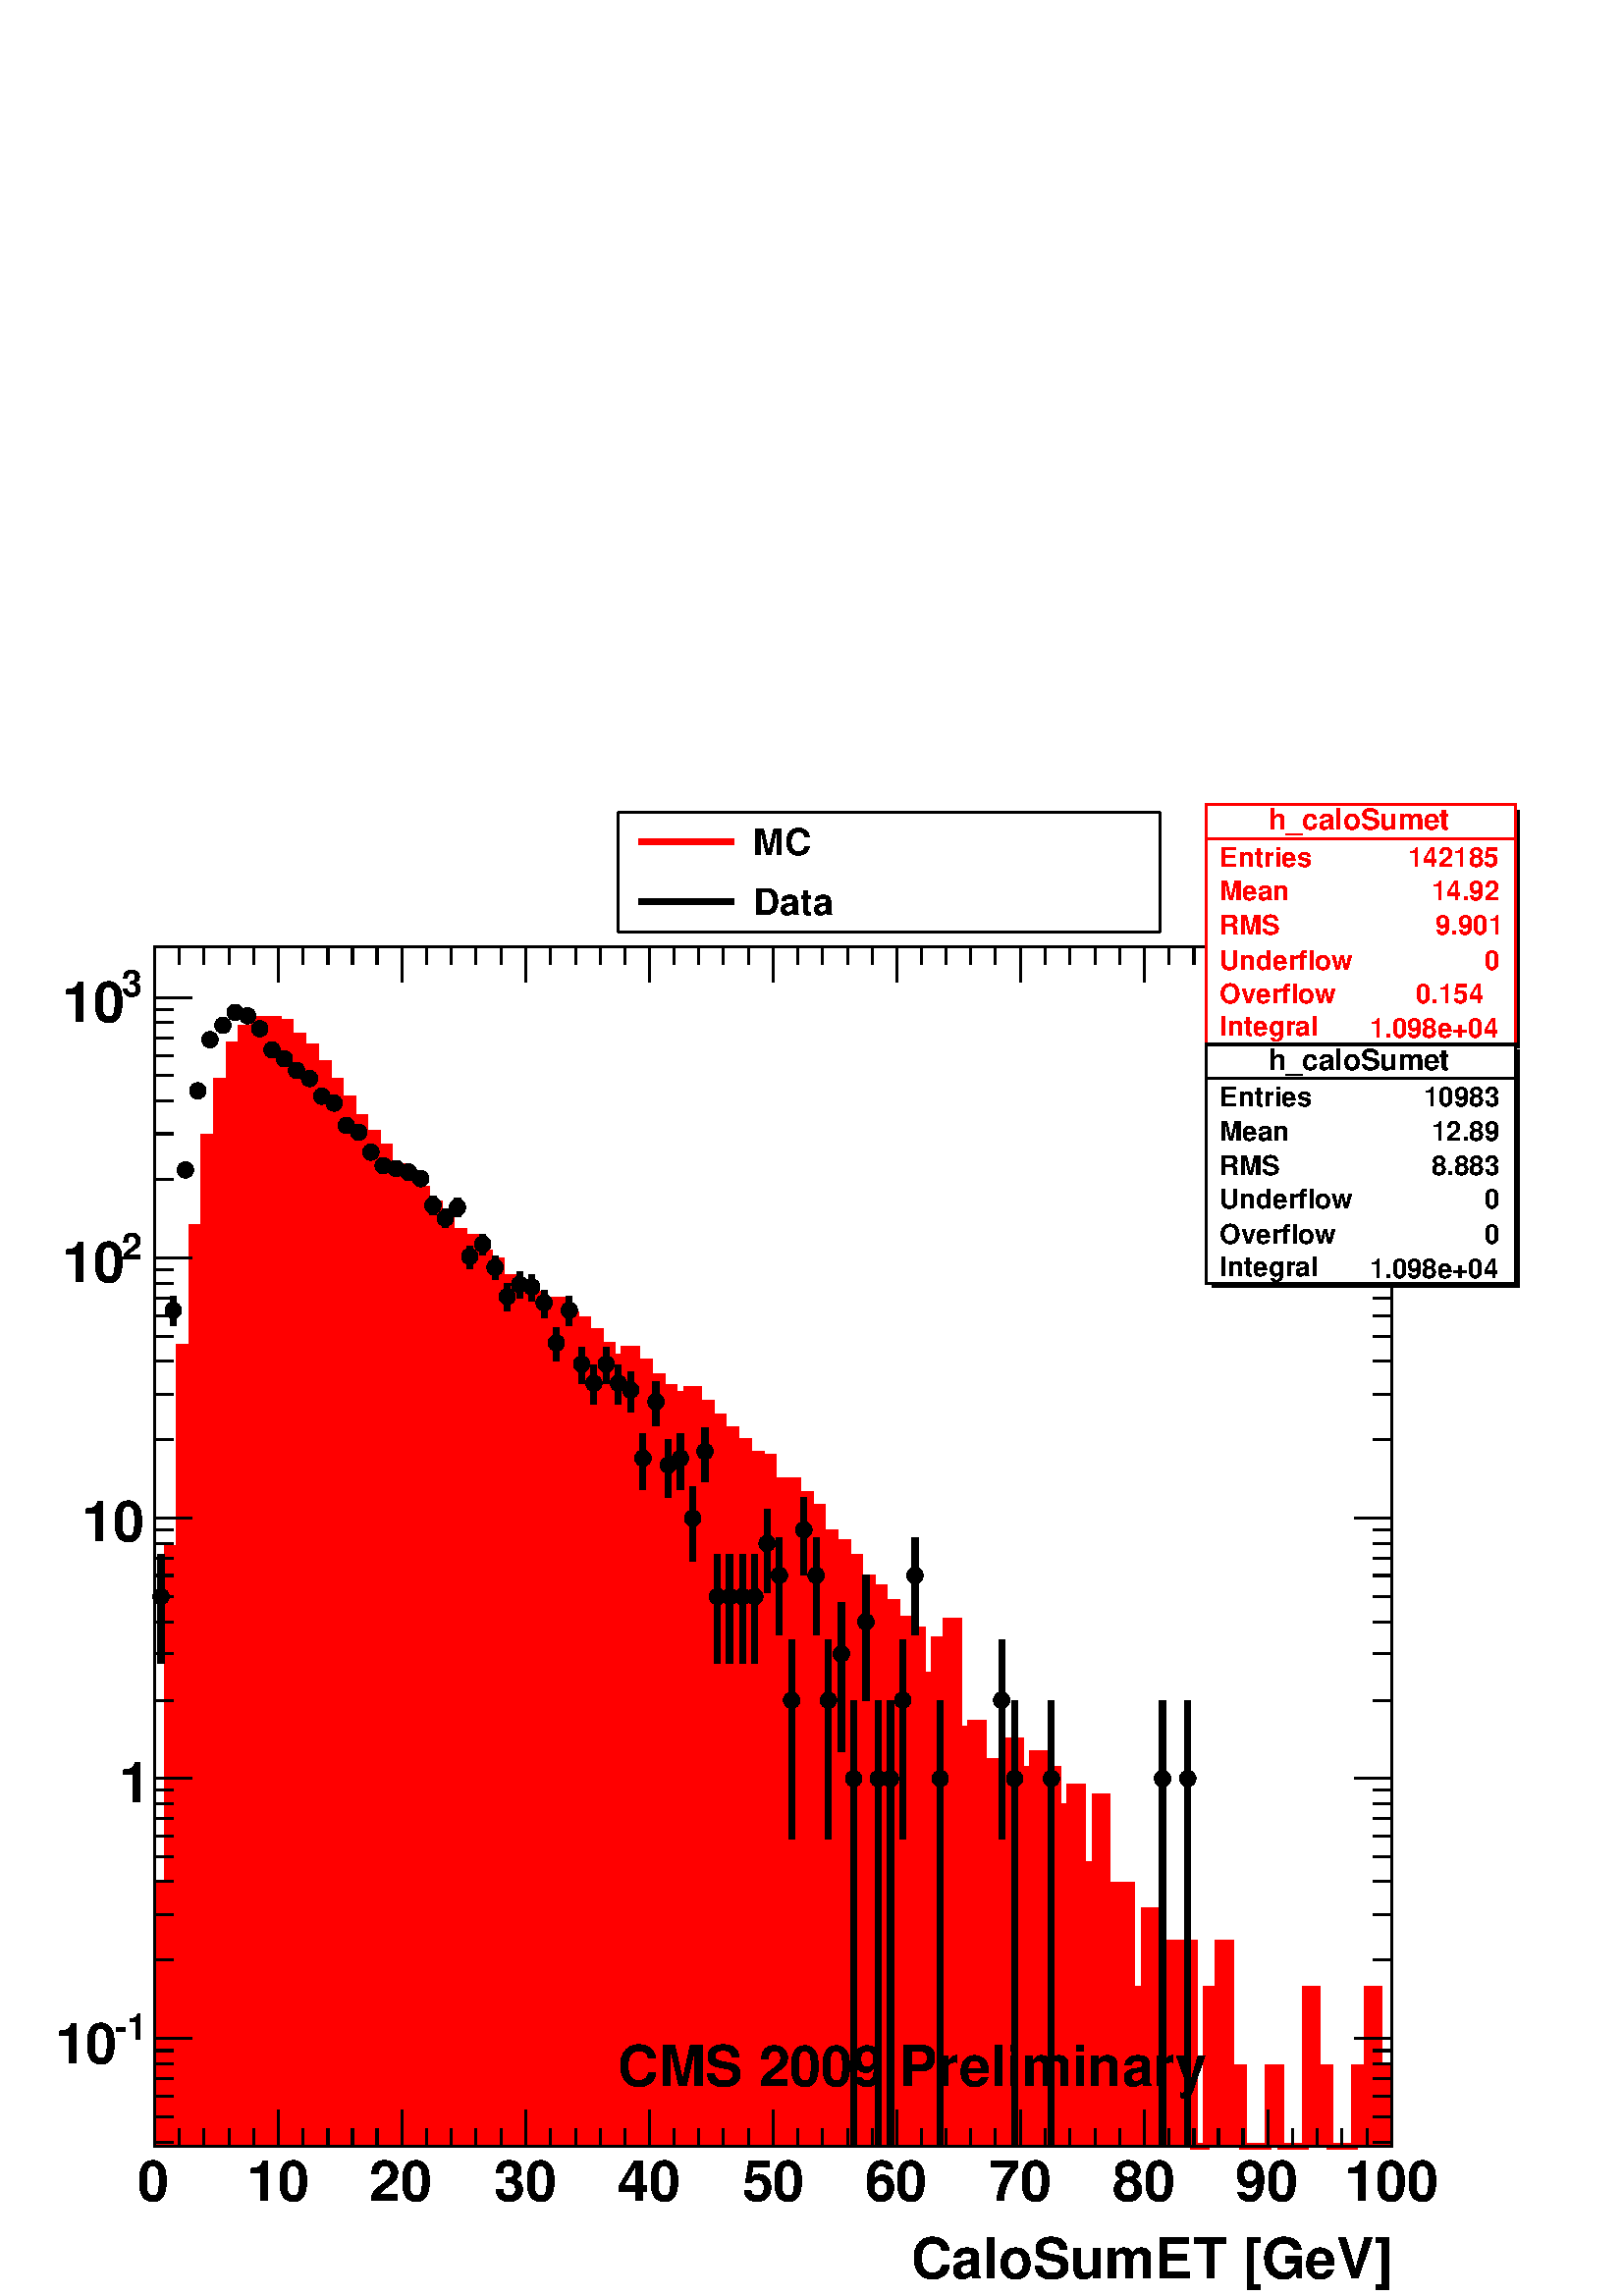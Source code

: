 %!PS-Adobe-2.0 EPSF-2.0
%%BoundingBox:  0 0 567 550
%%EndComments
%%BeginProlog
80 dict begin
/s {stroke} def /l {lineto} def /m {moveto} def /t {translate} def
/sw {stringwidth} def /r {rotate} def /rl {roll}  def /R {repeat} def
/d {rlineto} def /rm {rmoveto} def /gr {grestore} def /f {eofill} def
/c {setrgbcolor} def /black {0 setgray} def /sd {setdash} def
/cl {closepath} def /sf {scalefont setfont} def /lw {setlinewidth} def
/box {m dup 0 exch d exch 0 d 0 exch neg d cl} def
/NC{systemdict begin initclip end}def/C{NC box clip newpath}def
/bl {box s} def /bf {box f} def /Y { 0 exch d} def /X { 0 d} def 
/mp {newpath /y exch def /x exch def} def
/side {[w .77 mul w .23 mul] .385 w mul sd w 0 l currentpoint t -144 r} def
/mr {mp x y w2 0 360 arc} def /m24 {mr s} def /m20 {mr f} def
/mb {mp x y w2 add m w2 neg 0 d 0 w neg d w 0 d 0 w d cl} def
/mt {mp x y w2 add m w2 neg w neg d w 0 d cl} def
/m21 {mb f} def /m25 {mb s} def /m22 {mt f} def /m26{mt s} def
/m23 {mp x y w2 sub m w2 w d w neg 0 d cl f} def
/m27 {mp x y w2 add m w3 neg w2 neg d w3 w2 neg d w3 w2 d cl s} def
/m28 {mp x w2 sub y w2 sub w3 add m w3 0 d  0 w3 neg d w3 0 d 0 w3 d w3 0 d  0 w3 d w3 neg 0 d 0 w3 d w3 neg 0 d
 0 w3 neg d w3 neg 0 d cl s } def
/m29 {mp gsave x w2 sub y w2 add w3 sub m currentpoint t
 4 {side} repeat cl fill gr} def
/m30 {mp gsave x w2 sub y w2 add w3 sub m currentpoint t
 4 {side} repeat cl s gr} def
/m31 {mp x y w2 sub m 0 w d x w2 sub y m w 0 d x w2 sub y w2 add m w w neg d x w2 sub y w2
 sub m w w d s} def
/m2 {mp x y w2 sub m 0 w d x w2 sub y m w 0 d s} def
/m5 {mp x w2 sub y w2 sub m w w d x w2 sub y w2 add m w w neg d s} def
/reEncode {exch findfont dup length dict begin {1 index /FID eq  {pop pop} {def} ifelse } forall /Encoding exch def currentdict end dup /FontName get exch definefont pop } def [/Times-Bold /Times-Italic /Times-BoldItalic /Helvetica
 /Helvetica-Oblique /Helvetica-Bold /Helvetica-BoldOblique /Courier /Courier-Oblique /Courier-Bold /Courier-BoldOblique /Times-Roman /AvantGarde-Book /AvantGarde-BookOblique /AvantGarde-Demi /AvantGarde-DemiOblique /Bookman-Demi
 /Bookman-DemiItalic /Bookman-Light /Bookman-LightItalic /Helvetica-Narrow /Helvetica-Narrow-Bold /Helvetica-Narrow-BoldOblique /Helvetica-Narrow-Oblique /NewCenturySchlbk-Roman /NewCenturySchlbk-Bold
 /NewCenturySchlbk-BoldItalic /NewCenturySchlbk-Italic /Palatino-Bold /Palatino-BoldItalic /Palatino-Italic /Palatino-Roman ] {ISOLatin1Encoding reEncode } forall
/oshow {gsave [] 0 sd true charpath stroke gr} def
/stwn { /fs exch def /fn exch def /text exch def fn findfont fs sf
 text sw pop xs add /xs exch def} def
/stwb { /fs exch def /fn exch def /nbas exch def /textf exch deftextf length /tlen exch def nbas tlen gt {/nbas tlendef} iffn findfont fs sf textf dup length nbas sub nbas getinterval sw
pop neg xs add /xs exch def} def
%%EndProlog
%%BeginSetup
%%EndSetup
newpath  gsave  .25 .25 scale  gsave  0 0 t black[  ] 0 sd 3 lw 1 1 1 c 2268 2199 0 0 bf black 1 1 1 c 1814 1759 227 220 bf black 1814 1759 227 220 bl 1 1 1 c 1814 1759 227 220 bf black 1814 1759 227 220 bl 1 0 0 c 9 lw black 3 lw 1 0 0 c 227 220 m
 382 Y 18 X 495 Y 18 X 294 Y 18 X 176 Y 18 X 133 Y 18 X 82 Y 19 X 53 Y 18 X 25 Y 18 X 13 Y 18 X -1 Y 18 X -4 Y 18 X -20 Y 18 X -16 Y 19 X -24 Y 18 X -26 Y 18 X -26 Y 18 X -27 Y 18 X -23 Y 18 X -20 Y 18 X -29 Y 19 X -16 Y 18 X -18 Y 18 X -21 Y 18 X
 -16 Y 18 X -25 Y 18 X -8 Y 18 X -23 Y 19 X -11 Y 18 X -25 Y 18 X -8 Y 18 X -16 Y 18 X -12 Y 18 X 2 Y 18 X -21 Y 19 X -7 Y 18 X -17 Y 18 X -20 Y 18 X -18 Y 18 X 11 Y 18 X -18 Y 18 X -22 Y 19 X -16 Y 18 X -9 Y 18 X 6 Y 18 X -20 Y 18 X -19 Y 18 X -20
 Y 18 X -16 Y 19 X -20 Y 18 X -4 Y 18 X -34 Y 36 X -20 Y 18 X -19 Y 18 X -37 Y 19 X -15 Y 18 X -22 Y 18 X -30 Y 18 X -14 Y 18 X -22 Y 18 X -24 Y 18 X -16 Y 19 X -67 Y 18 X 52 Y 18 X 28 Y 18 X -158 Y 18 X 8 Y 18 X -56 Y 18 X -12 Y 19 X 42 Y 18 X -42
 Y 18 X 23 Y 18 X -23 Y 18 X -55 Y 18 X 30 Y 18 X -115 Y 19 X 100 Y 18 X -130 Y 36 X -152 Y 18 X 115 Y 18 X -115 Y 18 X 67 Y 37 X -297 Y 18 X 230 Y 18 X 67 Y 18 X -182 Y 18 X -115 Y 37 X 115 Y 18 X -115 Y 36 X 230 Y 18 X -115 Y 18 X -115 Y 37 X 115
 Y 18 X 115 Y 18 X -115 Y 18 X -115 Y f 9 lw 227 602 m 18 X 495 Y 18 X 294 Y 18 X 176 Y 18 X 133 Y 18 X 82 Y 19 X 53 Y 18 X 25 Y 18 X 13 Y 18 X -1 Y 18 X -4 Y 18 X -20 Y 18 X -16 Y 19 X -24 Y 18 X -26 Y 18 X -26 Y 18 X -27 Y 18 X -23 Y 18 X -20 Y 18
 X -29 Y 19 X -16 Y 18 X -18 Y 18 X -21 Y 18 X -16 Y 18 X -25 Y 18 X -8 Y 18 X -23 Y 19 X -11 Y 18 X -25 Y 18 X -8 Y 18 X -16 Y 18 X -12 Y 18 X 2 Y 18 X -21 Y 19 X -7 Y 18 X -17 Y 18 X -20 Y 18 X -18 Y 18 X 11 Y 18 X -18 Y 18 X -22 Y 19 X -16 Y 18 X
 -9 Y 18 X 6 Y 18 X -20 Y 18 X -19 Y 18 X -20 Y 18 X -16 Y 19 X -20 Y 18 X -4 Y 18 X -34 Y 36 X -20 Y 18 X -19 Y 18 X -37 Y 19 X -15 Y 18 X -22 Y 18 X -30 Y 18 X -14 Y 18 X -22 Y 18 X -24 Y 18 X -16 Y 19 X -67 Y 18 X 52 Y 18 X 28 Y 18 X -158 Y 18 X
 8 Y 18 X -56 Y 18 X -12 Y 19 X 42 Y 18 X -42 Y 18 X 23 Y 18 X -23 Y 18 X -55 Y 18 X 30 Y 18 X -115 Y 19 X 100 Y 18 X -130 Y 36 X -152 Y 18 X 115 Y 18 X -115 Y 18 X 67 Y 37 X -297 Y 18 X 230 Y 18 X 67 Y 18 X -182 Y 18 X -115 Y 37 X 115 Y 18 X -115 Y
 36 X 230 Y 18 X -115 Y 18 X -115 Y 37 X 115 Y 18 X 115 Y 18 X -115 Y 18 X s black 3 lw 227 220 m 1814 X s
 gsave  2268 2199 0 0 C 1336 26 t 0 r /Helvetica-Bold findfont 82.618 sf 0 0 m (CaloSumET [GeV]) show NC gr  227 273 m -53 Y s 263 246 m -26 Y s 299 246 m -26 Y s 336 246 m -26 Y s 372 246 m -26 Y s 408 273 m -53 Y s 444 246 m -26 Y s 481 246 m -26
 Y s 517 246 m -26 Y s 553 246 m -26 Y s 590 273 m -53 Y s 626 246 m -26 Y s 662 246 m -26 Y s 698 246 m -26 Y s 735 246 m -26 Y s 771 273 m -53 Y s 807 246 m -26 Y s 844 246 m -26 Y s 880 246 m -26 Y s 916 246 m -26 Y s 952 273 m -53 Y s 989 246 m
 -26 Y s 1025 246 m -26 Y s 1061 246 m -26 Y s 1098 246 m -26 Y s 1134 273 m -53 Y s 1170 246 m -26 Y s 1206 246 m -26 Y s 1243 246 m -26 Y s 1279 246 m -26 Y s 1315 273 m -53 Y s 1352 246 m -26 Y s 1388 246 m -26 Y s 1424 246 m -26 Y s 1460 246 m
 -26 Y s 1497 273 m -53 Y s 1533 246 m -26 Y s 1569 246 m -26 Y s 1606 246 m -26 Y s 1642 246 m -26 Y s 1678 273 m -53 Y s 1714 246 m -26 Y s 1751 246 m -26 Y s 1787 246 m -26 Y s 1823 246 m -26 Y s 1860 273 m -53 Y s 1896 246 m -26 Y s 1932 246 m
 -26 Y s 1968 246 m -26 Y s 2005 246 m -26 Y s 2041 273 m -53 Y s
 gsave  2268 2199 0 0 C 202 140 t 0 r /Helvetica-Bold findfont 82.618 sf 0 0 m (0) show NC gr 
 gsave  2268 2199 0 0 C 362 140 t 0 r /Helvetica-Bold findfont 82.618 sf 0 0 m (10) show NC gr 
 gsave  2268 2199 0 0 C 541 140 t 0 r /Helvetica-Bold findfont 82.618 sf 0 0 m (20) show NC gr 
 gsave  2268 2199 0 0 C 724 140 t 0 r /Helvetica-Bold findfont 82.618 sf 0 0 m (30) show NC gr 
 gsave  2268 2199 0 0 C 906 140 t 0 r /Helvetica-Bold findfont 82.618 sf 0 0 m (40) show NC gr 
 gsave  2268 2199 0 0 C 1088 140 t 0 r /Helvetica-Bold findfont 82.618 sf 0 0 m (50) show NC gr 
 gsave  2268 2199 0 0 C 1268 140 t 0 r /Helvetica-Bold findfont 82.618 sf 0 0 m (60) show NC gr 
 gsave  2268 2199 0 0 C 1450 140 t 0 r /Helvetica-Bold findfont 82.618 sf 0 0 m (70) show NC gr 
 gsave  2268 2199 0 0 C 1632 140 t 0 r /Helvetica-Bold findfont 82.618 sf 0 0 m (80) show NC gr 
 gsave  2268 2199 0 0 C 1812 140 t 0 r /Helvetica-Bold findfont 82.618 sf 0 0 m (90) show NC gr 
 gsave  2268 2199 0 0 C 1971 140 t 0 r /Helvetica-Bold findfont 82.618 sf 0 0 m (100) show NC gr  227 1979 m 1814 X s 227 1927 m 52 Y s 263 1953 m 26 Y s 299 1953 m 26 Y s 336 1953 m 26 Y s 372 1953 m 26 Y s 408 1927 m 52 Y s 444 1953 m 26 Y s 481
 1953 m 26 Y s 517 1953 m 26 Y s 553 1953 m 26 Y s 590 1927 m 52 Y s 626 1953 m 26 Y s 662 1953 m 26 Y s 698 1953 m 26 Y s 735 1953 m 26 Y s 771 1927 m 52 Y s 807 1953 m 26 Y s 844 1953 m 26 Y s 880 1953 m 26 Y s 916 1953 m 26 Y s 952 1927 m 52 Y s
 989 1953 m 26 Y s 1025 1953 m 26 Y s 1061 1953 m 26 Y s 1098 1953 m 26 Y s 1134 1927 m 52 Y s 1170 1953 m 26 Y s 1206 1953 m 26 Y s 1243 1953 m 26 Y s 1279 1953 m 26 Y s 1315 1927 m 52 Y s 1352 1953 m 26 Y s 1388 1953 m 26 Y s 1424 1953 m 26 Y s
 1460 1953 m 26 Y s 1497 1927 m 52 Y s 1533 1953 m 26 Y s 1569 1953 m 26 Y s 1606 1953 m 26 Y s 1642 1953 m 26 Y s 1678 1927 m 52 Y s 1714 1953 m 26 Y s 1751 1953 m 26 Y s 1787 1953 m 26 Y s 1823 1953 m 26 Y s 1860 1927 m 52 Y s 1896 1953 m 26 Y s
 1932 1953 m 26 Y s 1968 1953 m 26 Y s 2005 1953 m 26 Y s 2041 1927 m 52 Y s 227 220 m 1759 Y s 254 226 m -27 X s 254 263 m -27 X s 254 293 m -27 X s 254 319 m -27 X s 254 341 m -27 X s 254 360 m -27 X s 281 378 m -54 X s
 gsave  2268 2199 0 0 C 168 376 t 0 r /Helvetica-Bold findfont 54.129 sf 0 0 m (\2551) show NC gr 
 gsave  2268 2199 0 0 C 80 342 t 0 r /Helvetica-Bold findfont 82.618 sf 0 0 m (10) show NC gr  254 493 m -27 X s 254 560 m -27 X s 254 608 m -27 X s 254 645 m -27 X s 254 675 m -27 X s 254 700 m -27 X s 254 722 m -27 X s 254 742 m -27 X s 281 759 m
 -54 X s
 gsave  2268 2199 0 0 C 208 725 t 0 r  -34 0 t /Helvetica-Bold findfont 82.618 sf 0 0 m (1) show NC gr  254 874 m -27 X s 254 942 m -27 X s 254 989 m -27 X s 254 1026 m -27 X s 254 1057 m -27 X s 254 1082 m -27 X s 254 1104 m -27 X s 254 1124 m -27
 X s 281 1141 m -54 X s
 gsave  2268 2199 0 0 C 208 1107 t 0 r  -88 0 t /Helvetica-Bold findfont 82.618 sf 0 0 m (10) show NC gr  254 1256 m -27 X s 254 1323 m -27 X s 254 1371 m -27 X s 254 1408 m -27 X s 254 1438 m -27 X s 254 1464 m -27 X s 254 1486 m -27 X s 254 1506
 m -27 X s 281 1523 m -54 X s
 gsave  2268 2199 0 0 C 179 1521 t 0 r /Helvetica-Bold findfont 54.129 sf 0 0 m (2) show NC gr 
 gsave  2268 2199 0 0 C 91 1487 t 0 r /Helvetica-Bold findfont 82.618 sf 0 0 m (10) show NC gr  254 1638 m -27 X s 254 1705 m -27 X s 254 1753 m -27 X s 254 1790 m -27 X s 254 1820 m -27 X s 254 1846 m -27 X s 254 1868 m -27 X s 254 1887 m -27 X s
 281 1905 m -54 X s
 gsave  2268 2199 0 0 C 179 1906 t 0 r /Helvetica-Bold findfont 54.129 sf 0 0 m (3) show NC gr 
 gsave  2268 2199 0 0 C 91 1869 t 0 r /Helvetica-Bold findfont 82.618 sf 0 0 m (10) show NC gr  2041 220 m 1759 Y s 2014 226 m 27 X s 2014 263 m 27 X s 2014 293 m 27 X s 2014 319 m 27 X s 2014 341 m 27 X s 2014 360 m 27 X s 1987 378 m 54 X s 2014
 493 m 27 X s 2014 560 m 27 X s 2014 608 m 27 X s 2014 645 m 27 X s 2014 675 m 27 X s 2014 700 m 27 X s 2014 722 m 27 X s 2014 742 m 27 X s 1987 759 m 54 X s 2014 874 m 27 X s 2014 942 m 27 X s 2014 989 m 27 X s 2014 1026 m 27 X s 2014 1057 m 27 X s
 2014 1082 m 27 X s 2014 1104 m 27 X s 2014 1124 m 27 X s 1987 1141 m 54 X s 2014 1256 m 27 X s 2014 1323 m 27 X s 2014 1371 m 27 X s 2014 1408 m 27 X s 2014 1438 m 27 X s 2014 1464 m 27 X s 2014 1486 m 27 X s 2014 1506 m 27 X s 1987 1523 m 54 X s
 2014 1638 m 27 X s 2014 1705 m 27 X s 2014 1753 m 27 X s 2014 1790 m 27 X s 2014 1820 m 27 X s 2014 1846 m 27 X s 2014 1868 m 27 X s 2014 1887 m 27 X s 1987 1905 m 54 X s 1 0 0 c 1 1 1 c 453 352 1769 1836 bf black 1777 1836 m -5 Y 451 X 349 Y -6 X
 -344 Y f 1 0 0 c 1769 1836 m 352 Y 453 X -352 Y -453 X cl s 1 1 1 c black 1 0 0 c
 gsave  2268 2199 0 0 C 1860 2151 t 0 r /Helvetica-Bold findfont 42.733 sf 0 0 m (h_caloSumet) show NC gr  1769 2138 m 453 X s
 gsave  2268 2199 0 0 C 1789 2097 t 0 r /Helvetica-Bold findfont 39.885 sf 0 0 m (Entries ) show NC gr 
 gsave  2268 2199 0 0 C 2054 2097 t 0 r /Helvetica-Bold findfont 39.885 sf 0 0 m ( 142185) show NC gr 
 gsave  2268 2199 0 0 C 1789 2048 t 0 r /Helvetica-Bold findfont 39.885 sf 0 0 m (Mean  ) show NC gr 
 gsave  2268 2199 0 0 C 2077 2048 t 0 r /Helvetica-Bold findfont 39.885 sf 0 0 m (  14.92) show NC gr 
 gsave  2268 2199 0 0 C 1789 1997 t 0 r /Helvetica-Bold findfont 39.885 sf 0 0 m (RMS   ) show NC gr 
 gsave  2268 2199 0 0 C 2083 1997 t 0 r /Helvetica-Bold findfont 39.885 sf 0 0 m (  9.901) show NC gr 
 gsave  2268 2199 0 0 C 1789 1946 t 0 r /Helvetica-Bold findfont 39.885 sf 0 0 m (Underflow ) show NC gr 
 gsave  2268 2199 0 0 C 2111 1946 t 0 r /Helvetica-Bold findfont 39.885 sf 0 0 m (      0) show NC gr 
 gsave  2268 2199 0 0 C 1789 1897 t 0 r /Helvetica-Bold findfont 39.885 sf 0 0 m (Overflow  ) show NC gr 
 gsave  2268 2199 0 0 C 2065 1897 t 0 r /Helvetica-Bold findfont 39.885 sf 0 0 m ( 0.154) show NC gr 
 gsave  2268 2199 0 0 C 1789 1849 t 0 r /Helvetica-Bold findfont 39.885 sf 0 0 m (Integral ) show NC gr 
 gsave  2268 2199 0 0 C 1997 1846 t 0 r /Helvetica-Bold findfont 39.885 sf 0 0 m ( 1.098e+04) show NC gr  black 9 lw 1 1 1 c black 236 928 m 87 Y s 236 1038 m 50 Y s 3 lw /w 24 def /w2 {w 2 div} def /w3 {w 3 div} def 236 1026 m20 9 lw 254 1424 m 11
 Y s 254 1458 m 8 Y s 3 lw 254 1446 m20 9 lw 272 1640 m s 3 lw 272 1652 m20 9 lw 3 lw 290 1768 m20 9 lw 3 lw 308 1843 m20 9 lw 3 lw 327 1864 m20 9 lw 3 lw 345 1883 m20 9 lw 3 lw 363 1878 m20 9 lw 3 lw 381 1859 m20 9 lw 3 lw 399 1828 m20 9 lw 3 lw
 417 1815 m20 9 lw 3 lw 435 1798 m20 9 lw 3 lw 454 1786 m20 9 lw 3 lw 472 1760 m20 9 lw 3 lw 490 1750 m20 9 lw 3 lw 508 1717 m20 9 lw 3 lw 526 1707 m20 9 lw 3 lw 544 1678 m20 9 lw 562 1647 m s 3 lw 562 1658 m20 9 lw 581 1642 m s 3 lw 581 1654 m20 9
 lw 599 1637 m 1 Y s 3 lw 599 1649 m20 9 lw 617 1627 m s 3 lw 617 1639 m20 9 lw 635 1586 m 3 Y s 635 1611 m 2 Y s 3 lw 635 1600 m20 9 lw 653 1567 m 3 Y s 653 1593 m 2 Y s 3 lw 653 1581 m20 9 lw 671 1583 m 2 Y s 671 1608 m 2 Y s 3 lw 671 1597 m20 9
 lw 689 1507 m 6 Y s 689 1536 m 4 Y s 3 lw 689 1525 m20 9 lw 708 1527 m 5 Y s 708 1555 m 3 Y s 3 lw 708 1543 m20 9 lw 726 1491 m 7 Y s 726 1521 m 5 Y s 3 lw 726 1509 m20 9 lw 744 1445 m 10 Y s 744 1478 m 7 Y s 3 lw 744 1466 m20 9 lw 762 1464 m 9 Y s
 762 1495 m 7 Y s 3 lw 762 1484 m20 9 lw 780 1460 m 8 Y s 780 1491 m 7 Y s 3 lw 780 1480 m20 9 lw 798 1435 m 10 Y s 798 1468 m 8 Y s 3 lw 798 1457 m20 9 lw 816 1372 m 14 Y s 816 1409 m 11 Y s 3 lw 816 1398 m20 9 lw 835 1424 m 11 Y s 835 1458 m 8 Y s
 3 lw 835 1446 m20 9 lw 853 1338 m 18 Y s 853 1378 m 14 Y s 3 lw 853 1367 m20 9 lw 871 1308 m 20 Y s 871 1351 m 15 Y s 3 lw 871 1339 m20 9 lw 889 1338 m 18 Y s 889 1378 m 14 Y s 3 lw 889 1367 m20 9 lw 907 1308 m 20 Y s 907 1351 m 15 Y s 3 lw 907
 1339 m20 9 lw 925 1296 m 21 Y s 925 1340 m 16 Y s 3 lw 925 1329 m20 9 lw 943 1183 m 35 Y s 943 1241 m 24 Y s 3 lw 943 1229 m20 9 lw 962 1277 m 24 Y s 962 1323 m 18 Y s 3 lw 962 1312 m20 9 lw 980 1172 m 36 Y s 980 1231 m 25 Y s 3 lw 980 1219 m20 9
 lw 998 1183 m 35 Y s 998 1241 m 24 Y s 3 lw 998 1229 m20 9 lw 1016 1078 m 52 Y s 1016 1153 m 34 Y s 3 lw 1016 1141 m20 9 lw 1034 1194 m 33 Y s 1034 1250 m 24 Y s 3 lw 1034 1239 m20 9 lw 1052 928 m 87 Y s 1052 1038 m 50 Y s 3 lw 1052 1026 m20 9 lw
 1070 928 m 87 Y s 1070 1038 m 50 Y s 3 lw 1070 1026 m20 9 lw 1089 928 m 87 Y s 1089 1038 m 50 Y s 3 lw 1089 1026 m20 9 lw 1107 928 m 87 Y s 1107 1038 m 50 Y s 3 lw 1107 1026 m20 9 lw 1125 1032 m 61 Y s 1125 1116 m 38 Y s 3 lw 1125 1104 m20 9 lw
 1143 970 m 75 Y s 1143 1068 m 45 Y s 3 lw 1143 1057 m20 9 lw 1161 671 m 192 Y s 1161 886 m 77 Y s 3 lw 1161 874 m20 9 lw 1179 1057 m 55 Y s 1179 1135 m 37 Y s 3 lw 1179 1124 m20 9 lw 1197 970 m 75 Y s 1197 1068 m 45 Y s 3 lw 1197 1057 m20 9 lw 1215
 671 m 192 Y s 1215 886 m 77 Y s 3 lw 1215 874 m20 9 lw 1234 799 m 131 Y s 1234 953 m 64 Y s 3 lw 1234 942 m20 9 lw 1252 220 m 528 Y s 1252 771 m 103 Y s 3 lw 1252 759 m20 9 lw 1270 874 m 104 Y s 1270 1001 m 56 Y s 3 lw 1270 989 m20 9 lw 1288 220 m
 528 Y s 1288 771 m 103 Y s 3 lw 1288 759 m20 9 lw 1306 220 m 528 Y s 1306 771 m 103 Y s 3 lw 1306 759 m20 9 lw 1324 671 m 192 Y s 1324 886 m 77 Y s 3 lw 1324 874 m20 9 lw 1342 970 m 75 Y s 1342 1068 m 45 Y s 3 lw 1342 1057 m20 9 lw 1379 220 m 528 Y
 s 1379 771 m 103 Y s 3 lw 1379 759 m20 9 lw 1469 671 m 192 Y s 1469 886 m 77 Y s 3 lw 1469 874 m20 9 lw 1488 220 m 528 Y s 1488 771 m 103 Y s 3 lw 1488 759 m20 9 lw 1542 220 m 528 Y s 1542 771 m 103 Y s 3 lw 1542 759 m20 9 lw 1705 220 m 528 Y s
 1705 771 m 103 Y s 3 lw 1705 759 m20 9 lw 1742 220 m 528 Y s 1742 771 m 103 Y s 3 lw 1742 759 m20 9 lw 3 lw 1 1 1 c 453 351 1769 1485 bf black 1777 1485 m -6 Y 451 X 349 Y -6 X -343 Y f 1769 1485 m 351 Y 453 X -351 Y -453 X cl s 1 1 1 c black
 gsave  2268 2199 0 0 C 1789 1775 t 0 r /Helvetica-Bold findfont 65.525 sf 0 0 m (h_caloSumet) show NC gr  1769 1748 m 453 X s
 gsave  2268 2199 0 0 C 1789 1684 t 0 r /Helvetica-Bold findfont 56.978 sf 0 0 m (Entries ) show NC gr 
 gsave  2268 2199 0 0 C 2026 1684 t 0 r /Helvetica-Bold findfont 56.978 sf 0 0 m ( 10983) show NC gr 
 gsave  2268 2199 0 0 C 1789 1595 t 0 r /Helvetica-Bold findfont 56.978 sf 0 0 m (Mean  ) show NC gr 
 gsave  2268 2199 0 0 C 2026 1595 t 0 r /Helvetica-Bold findfont 56.978 sf 0 0 m (  12.89) show NC gr 
 gsave  2268 2199 0 0 C 1789 1507 t 0 r /Helvetica-Bold findfont 56.978 sf 0 0 m (RMS   ) show NC gr 
 gsave  2268 2199 0 0 C 2026 1507 t 0 r /Helvetica-Bold findfont 56.978 sf 0 0 m (  8.883) show NC gr  1 1 1 c 453 351 1769 1485 bf black 1777 1485 m -6 Y 451 X 349 Y -6 X -343 Y f 1769 1485 m 351 Y 453 X -351 Y -453 X cl s 1 1 1 c black
 gsave  2268 2199 0 0 C 1860 1798 t 0 r /Helvetica-Bold findfont 42.733 sf 0 0 m (h_caloSumet) show NC gr  1769 1786 m 453 X s
 gsave  2268 2199 0 0 C 1789 1746 t 0 r /Helvetica-Bold findfont 39.885 sf 0 0 m (Entries ) show NC gr 
 gsave  2268 2199 0 0 C 2077 1746 t 0 r /Helvetica-Bold findfont 39.885 sf 0 0 m ( 10983) show NC gr 
 gsave  2268 2199 0 0 C 1789 1695 t 0 r /Helvetica-Bold findfont 39.885 sf 0 0 m (Mean  ) show NC gr 
 gsave  2268 2199 0 0 C 2077 1695 t 0 r /Helvetica-Bold findfont 39.885 sf 0 0 m (  12.89) show NC gr 
 gsave  2268 2199 0 0 C 1789 1644 t 0 r /Helvetica-Bold findfont 39.885 sf 0 0 m (RMS   ) show NC gr 
 gsave  2268 2199 0 0 C 2077 1644 t 0 r /Helvetica-Bold findfont 39.885 sf 0 0 m (  8.883) show NC gr 
 gsave  2268 2199 0 0 C 1789 1595 t 0 r /Helvetica-Bold findfont 39.885 sf 0 0 m (Underflow ) show NC gr 
 gsave  2268 2199 0 0 C 2111 1595 t 0 r /Helvetica-Bold findfont 39.885 sf 0 0 m (      0) show NC gr 
 gsave  2268 2199 0 0 C 1789 1544 t 0 r /Helvetica-Bold findfont 39.885 sf 0 0 m (Overflow  ) show NC gr 
 gsave  2268 2199 0 0 C 2111 1544 t 0 r /Helvetica-Bold findfont 39.885 sf 0 0 m (      0) show NC gr 
 gsave  2268 2199 0 0 C 1789 1496 t 0 r /Helvetica-Bold findfont 39.885 sf 0 0 m (Integral ) show NC gr 
 gsave  2268 2199 0 0 C 1997 1493 t 0 r /Helvetica-Bold findfont 39.885 sf 0 0 m ( 1.098e+04) show NC gr  1 1 1 c 794 176 907 2001 bf black 907 2001 m 794 X s 1701 2001 m 176 Y s 1701 2177 m -794 X s 907 2177 m -176 Y s
 gsave  2268 2199 0 0 C 1105 2114 t 0 r /Helvetica-Bold findfont 54.129 sf 0 0 m (MC) show NC gr  1 0 0 c 9 lw 937 2133 m 139 X s black
 gsave  2268 2199 0 0 C 1105 2026 t 0 r /Helvetica-Bold findfont 54.129 sf 0 0 m (Data) show NC gr  937 2045 m 139 X s
 gsave  2268 2199 0 0 C 906 308 t 0 r /Helvetica-Bold findfont 82.618 sf 0 0 m (CMS 2009 Preliminary) show NC gr 
 gr  gr 
showpage
end
%%EOF
